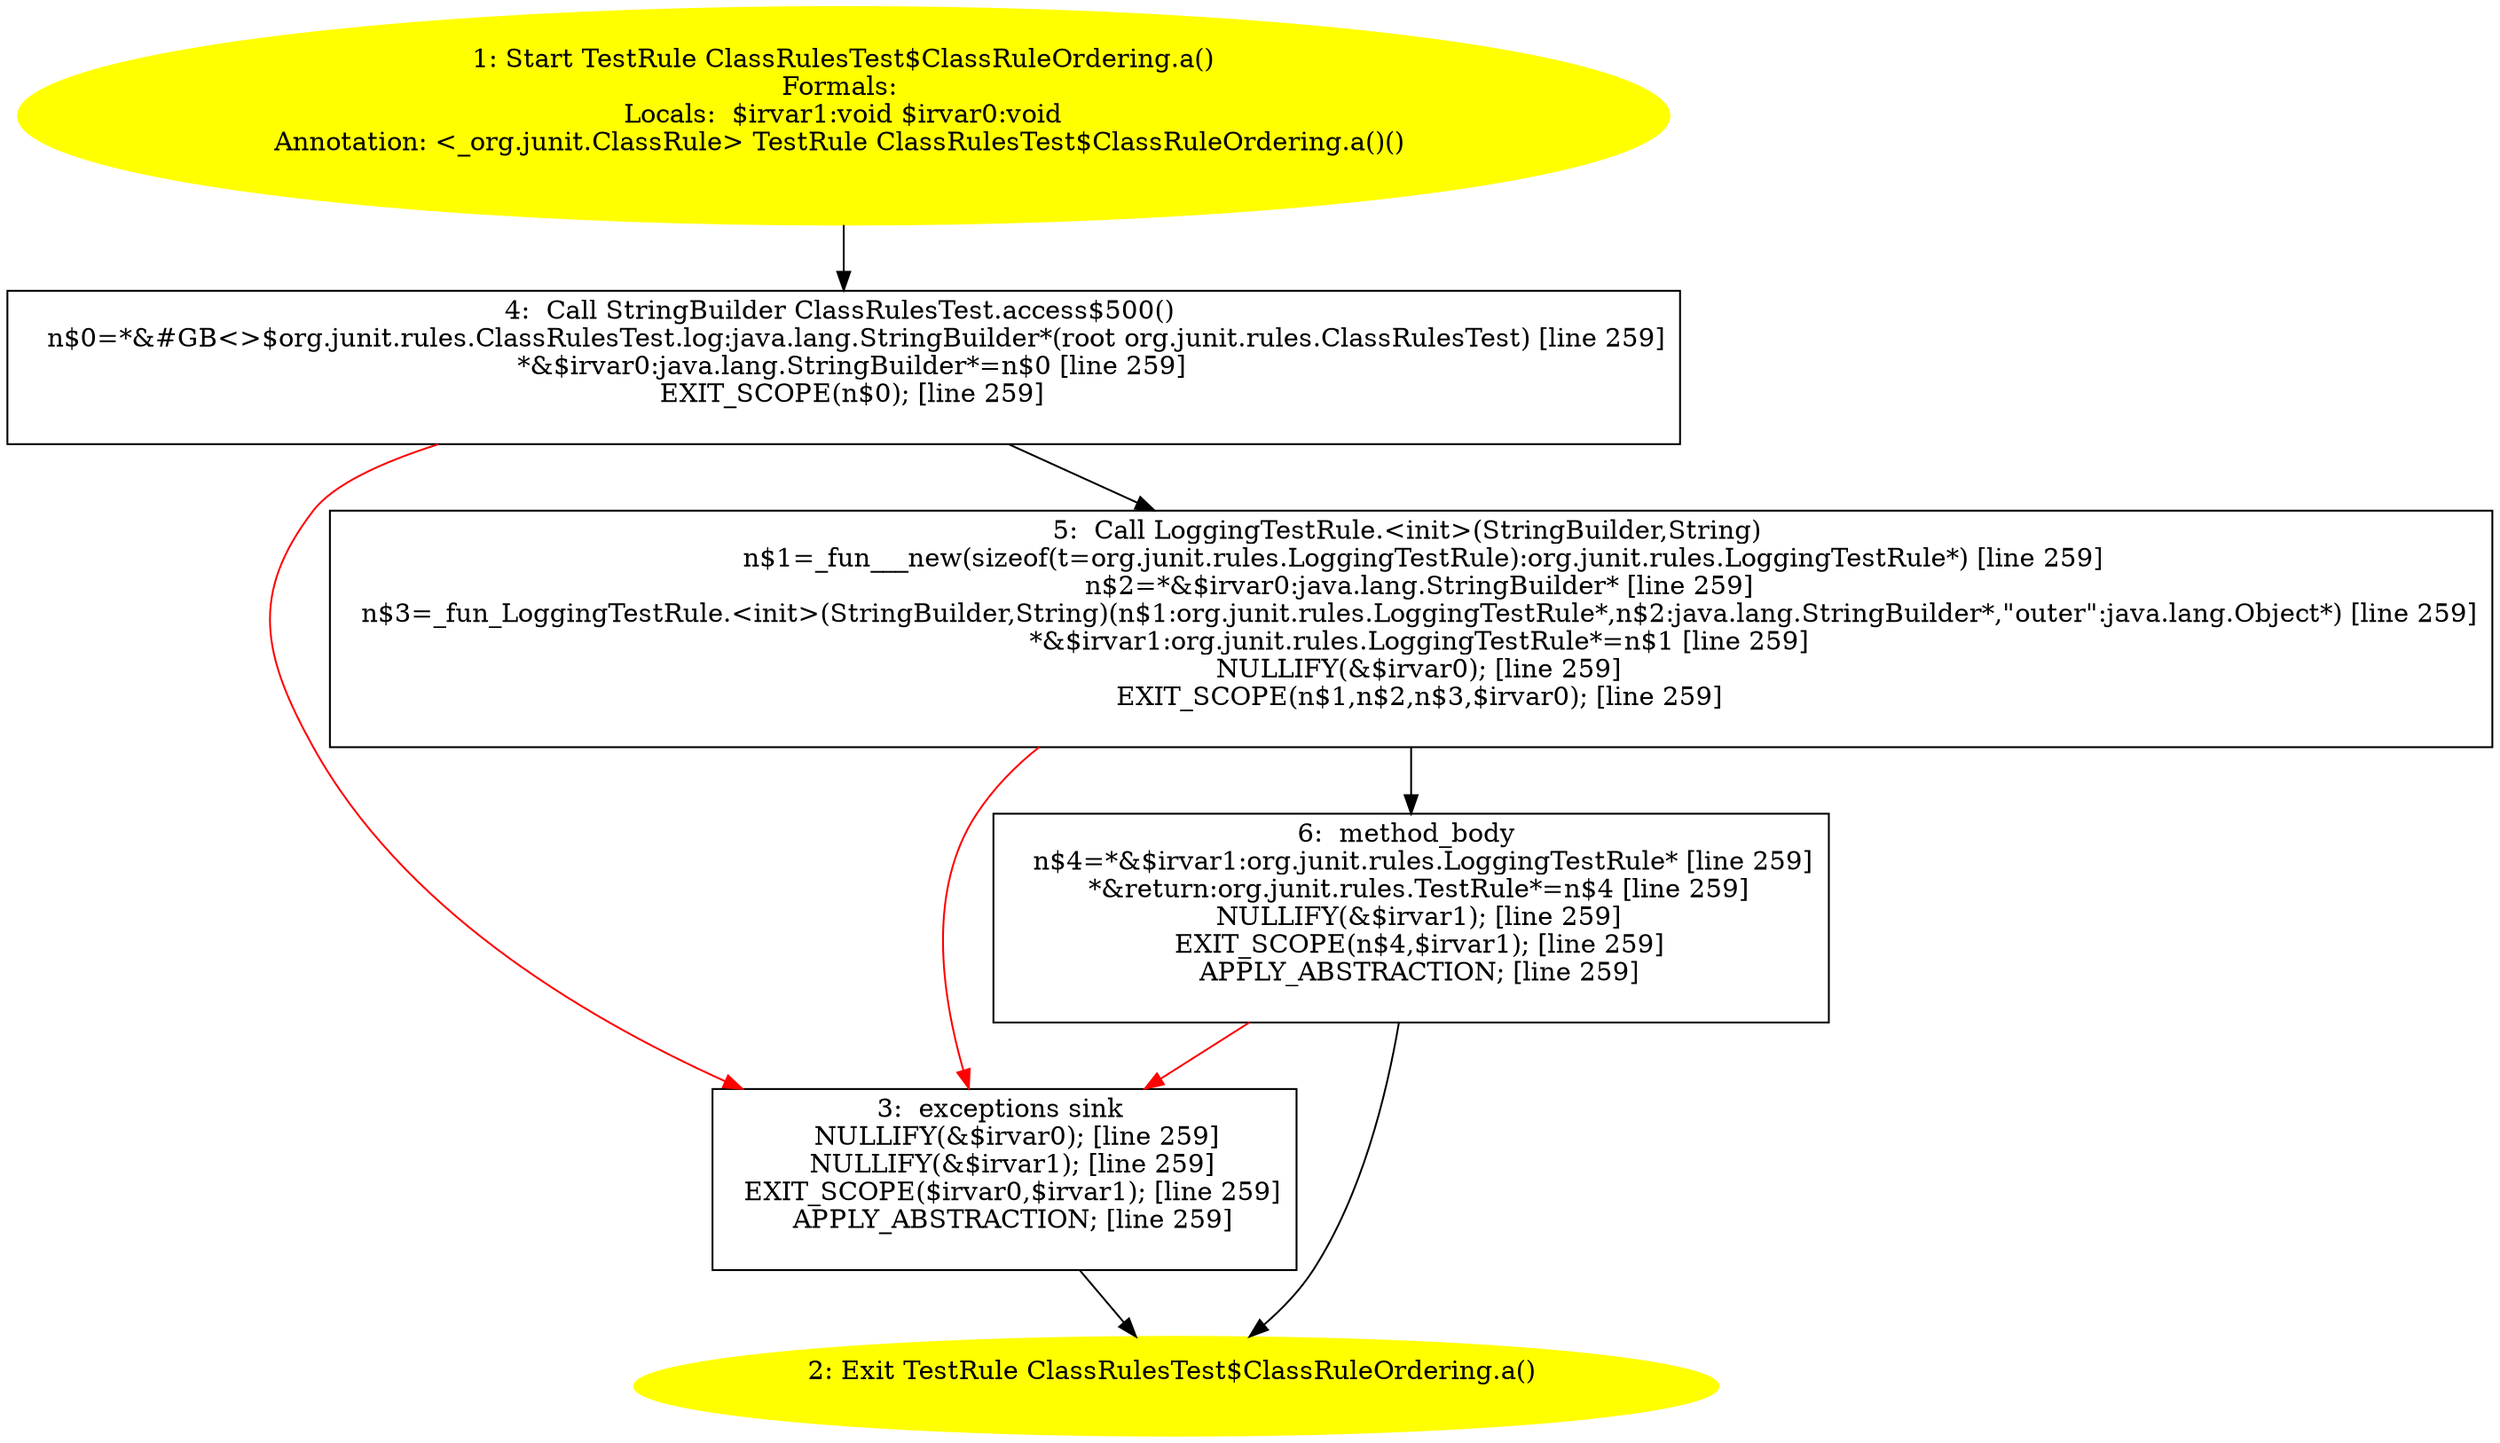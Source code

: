 /* @generated */
digraph cfg {
"org.junit.rules.ClassRulesTest$ClassRuleOrdering.a():org.junit.rules.TestRule.a388f6410274816ae1cedb993672ed69_1" [label="1: Start TestRule ClassRulesTest$ClassRuleOrdering.a()\nFormals: \nLocals:  $irvar1:void $irvar0:void\nAnnotation: <_org.junit.ClassRule> TestRule ClassRulesTest$ClassRuleOrdering.a()() \n  " color=yellow style=filled]
	

	 "org.junit.rules.ClassRulesTest$ClassRuleOrdering.a():org.junit.rules.TestRule.a388f6410274816ae1cedb993672ed69_1" -> "org.junit.rules.ClassRulesTest$ClassRuleOrdering.a():org.junit.rules.TestRule.a388f6410274816ae1cedb993672ed69_4" ;
"org.junit.rules.ClassRulesTest$ClassRuleOrdering.a():org.junit.rules.TestRule.a388f6410274816ae1cedb993672ed69_2" [label="2: Exit TestRule ClassRulesTest$ClassRuleOrdering.a() \n  " color=yellow style=filled]
	

"org.junit.rules.ClassRulesTest$ClassRuleOrdering.a():org.junit.rules.TestRule.a388f6410274816ae1cedb993672ed69_3" [label="3:  exceptions sink \n   NULLIFY(&$irvar0); [line 259]\n  NULLIFY(&$irvar1); [line 259]\n  EXIT_SCOPE($irvar0,$irvar1); [line 259]\n  APPLY_ABSTRACTION; [line 259]\n " shape="box"]
	

	 "org.junit.rules.ClassRulesTest$ClassRuleOrdering.a():org.junit.rules.TestRule.a388f6410274816ae1cedb993672ed69_3" -> "org.junit.rules.ClassRulesTest$ClassRuleOrdering.a():org.junit.rules.TestRule.a388f6410274816ae1cedb993672ed69_2" ;
"org.junit.rules.ClassRulesTest$ClassRuleOrdering.a():org.junit.rules.TestRule.a388f6410274816ae1cedb993672ed69_4" [label="4:  Call StringBuilder ClassRulesTest.access$500() \n   n$0=*&#GB<>$org.junit.rules.ClassRulesTest.log:java.lang.StringBuilder*(root org.junit.rules.ClassRulesTest) [line 259]\n  *&$irvar0:java.lang.StringBuilder*=n$0 [line 259]\n  EXIT_SCOPE(n$0); [line 259]\n " shape="box"]
	

	 "org.junit.rules.ClassRulesTest$ClassRuleOrdering.a():org.junit.rules.TestRule.a388f6410274816ae1cedb993672ed69_4" -> "org.junit.rules.ClassRulesTest$ClassRuleOrdering.a():org.junit.rules.TestRule.a388f6410274816ae1cedb993672ed69_5" ;
	 "org.junit.rules.ClassRulesTest$ClassRuleOrdering.a():org.junit.rules.TestRule.a388f6410274816ae1cedb993672ed69_4" -> "org.junit.rules.ClassRulesTest$ClassRuleOrdering.a():org.junit.rules.TestRule.a388f6410274816ae1cedb993672ed69_3" [color="red" ];
"org.junit.rules.ClassRulesTest$ClassRuleOrdering.a():org.junit.rules.TestRule.a388f6410274816ae1cedb993672ed69_5" [label="5:  Call LoggingTestRule.<init>(StringBuilder,String) \n   n$1=_fun___new(sizeof(t=org.junit.rules.LoggingTestRule):org.junit.rules.LoggingTestRule*) [line 259]\n  n$2=*&$irvar0:java.lang.StringBuilder* [line 259]\n  n$3=_fun_LoggingTestRule.<init>(StringBuilder,String)(n$1:org.junit.rules.LoggingTestRule*,n$2:java.lang.StringBuilder*,\"outer\":java.lang.Object*) [line 259]\n  *&$irvar1:org.junit.rules.LoggingTestRule*=n$1 [line 259]\n  NULLIFY(&$irvar0); [line 259]\n  EXIT_SCOPE(n$1,n$2,n$3,$irvar0); [line 259]\n " shape="box"]
	

	 "org.junit.rules.ClassRulesTest$ClassRuleOrdering.a():org.junit.rules.TestRule.a388f6410274816ae1cedb993672ed69_5" -> "org.junit.rules.ClassRulesTest$ClassRuleOrdering.a():org.junit.rules.TestRule.a388f6410274816ae1cedb993672ed69_6" ;
	 "org.junit.rules.ClassRulesTest$ClassRuleOrdering.a():org.junit.rules.TestRule.a388f6410274816ae1cedb993672ed69_5" -> "org.junit.rules.ClassRulesTest$ClassRuleOrdering.a():org.junit.rules.TestRule.a388f6410274816ae1cedb993672ed69_3" [color="red" ];
"org.junit.rules.ClassRulesTest$ClassRuleOrdering.a():org.junit.rules.TestRule.a388f6410274816ae1cedb993672ed69_6" [label="6:  method_body \n   n$4=*&$irvar1:org.junit.rules.LoggingTestRule* [line 259]\n  *&return:org.junit.rules.TestRule*=n$4 [line 259]\n  NULLIFY(&$irvar1); [line 259]\n  EXIT_SCOPE(n$4,$irvar1); [line 259]\n  APPLY_ABSTRACTION; [line 259]\n " shape="box"]
	

	 "org.junit.rules.ClassRulesTest$ClassRuleOrdering.a():org.junit.rules.TestRule.a388f6410274816ae1cedb993672ed69_6" -> "org.junit.rules.ClassRulesTest$ClassRuleOrdering.a():org.junit.rules.TestRule.a388f6410274816ae1cedb993672ed69_2" ;
	 "org.junit.rules.ClassRulesTest$ClassRuleOrdering.a():org.junit.rules.TestRule.a388f6410274816ae1cedb993672ed69_6" -> "org.junit.rules.ClassRulesTest$ClassRuleOrdering.a():org.junit.rules.TestRule.a388f6410274816ae1cedb993672ed69_3" [color="red" ];
}
